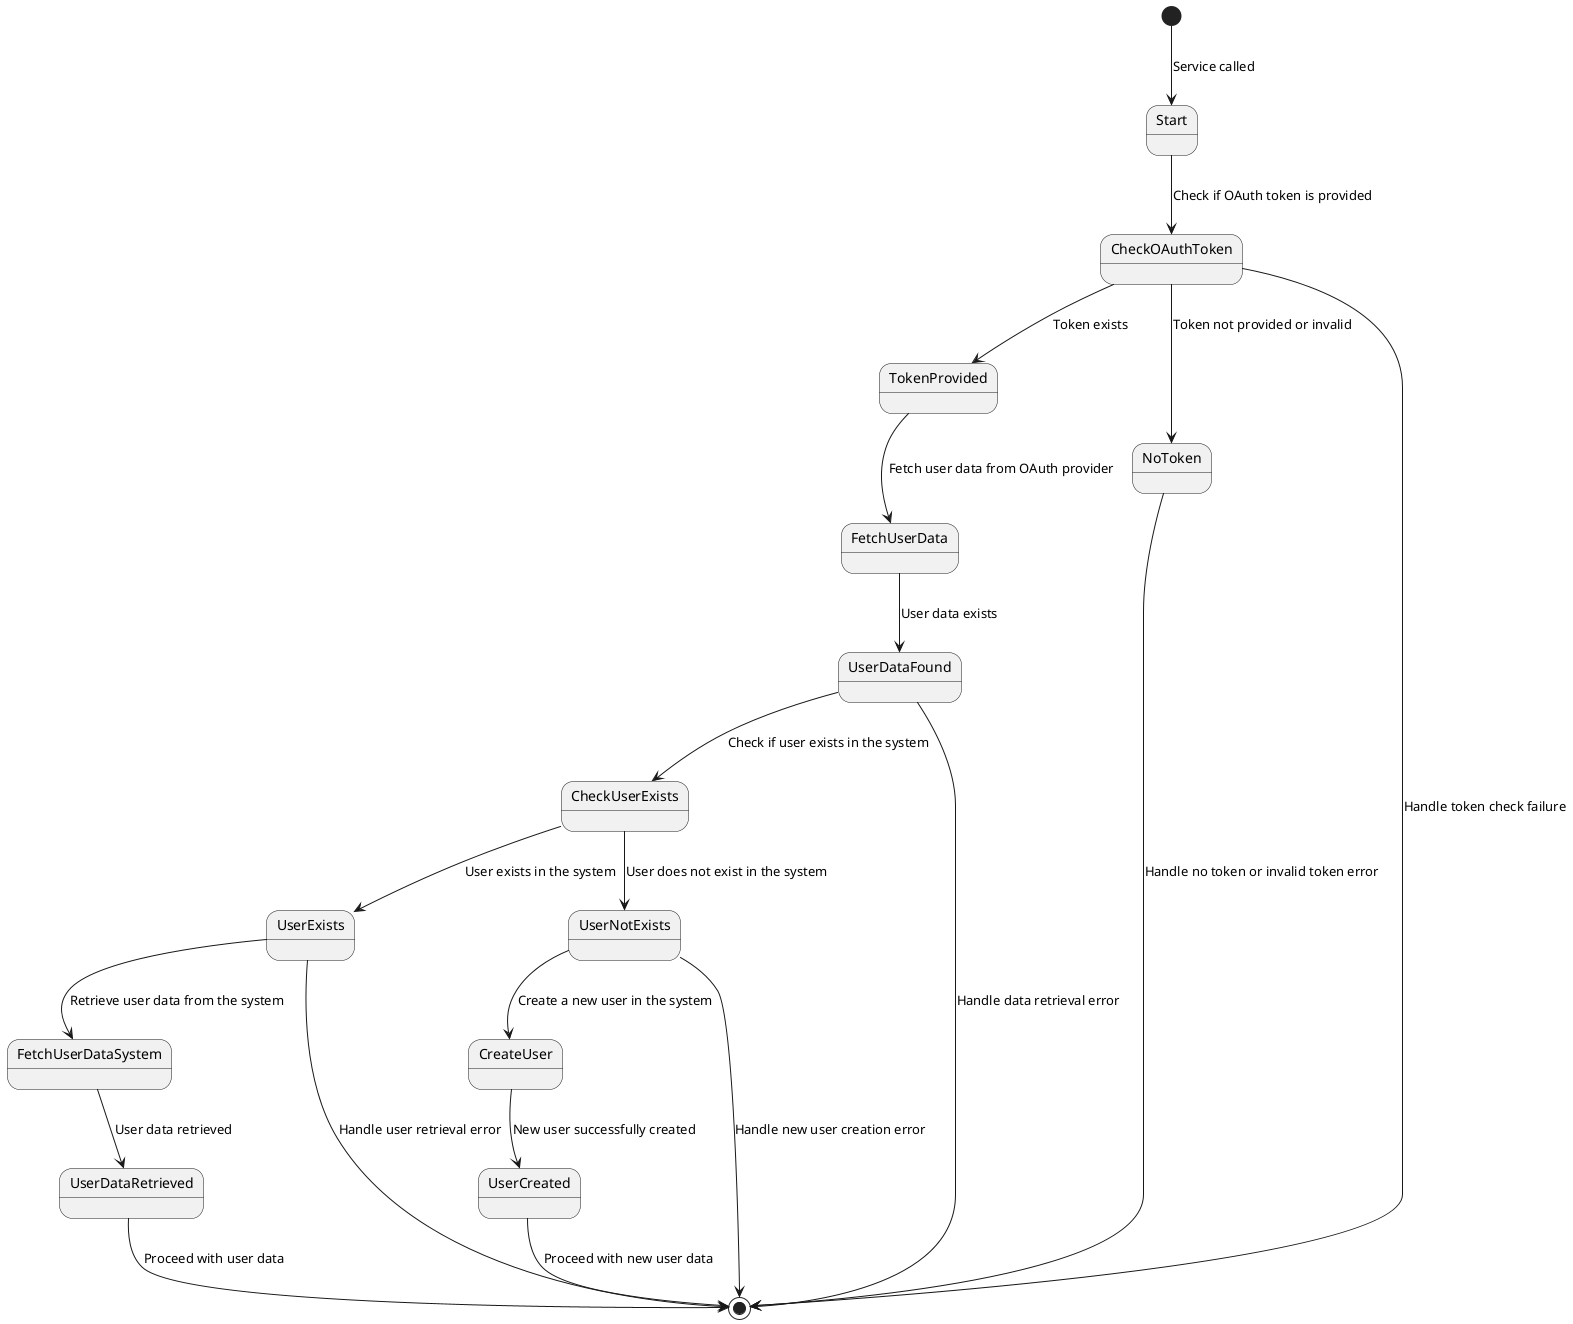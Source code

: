 @startuml
[*] --> Start: Service called


Start --> CheckOAuthToken: Check if OAuth token is provided
CheckOAuthToken --> TokenProvided: Token exists
CheckOAuthToken --> NoToken: Token not provided or invalid

TokenProvided --> FetchUserData: Fetch user data from OAuth provider
FetchUserData --> UserDataFound: User data exists

UserDataFound --> CheckUserExists: Check if user exists in the system
CheckUserExists --> UserExists: User exists in the system
CheckUserExists --> UserNotExists: User does not exist in the system

UserExists --> FetchUserDataSystem: Retrieve user data from the system
FetchUserDataSystem --> UserDataRetrieved: User data retrieved

UserNotExists --> CreateUser: Create a new user in the system
CreateUser --> UserCreated: New user successfully created

UserDataRetrieved --> [*]: Proceed with user data
UserCreated --> [*]: Proceed with new user data

NoToken --> [*]: Handle no token or invalid token error
UserNotExists --> [*]: Handle new user creation error
UserExists --> [*]: Handle user retrieval error
UserDataFound --> [*]: Handle data retrieval error
CheckOAuthToken --> [*]: Handle token check failure

@enduml

